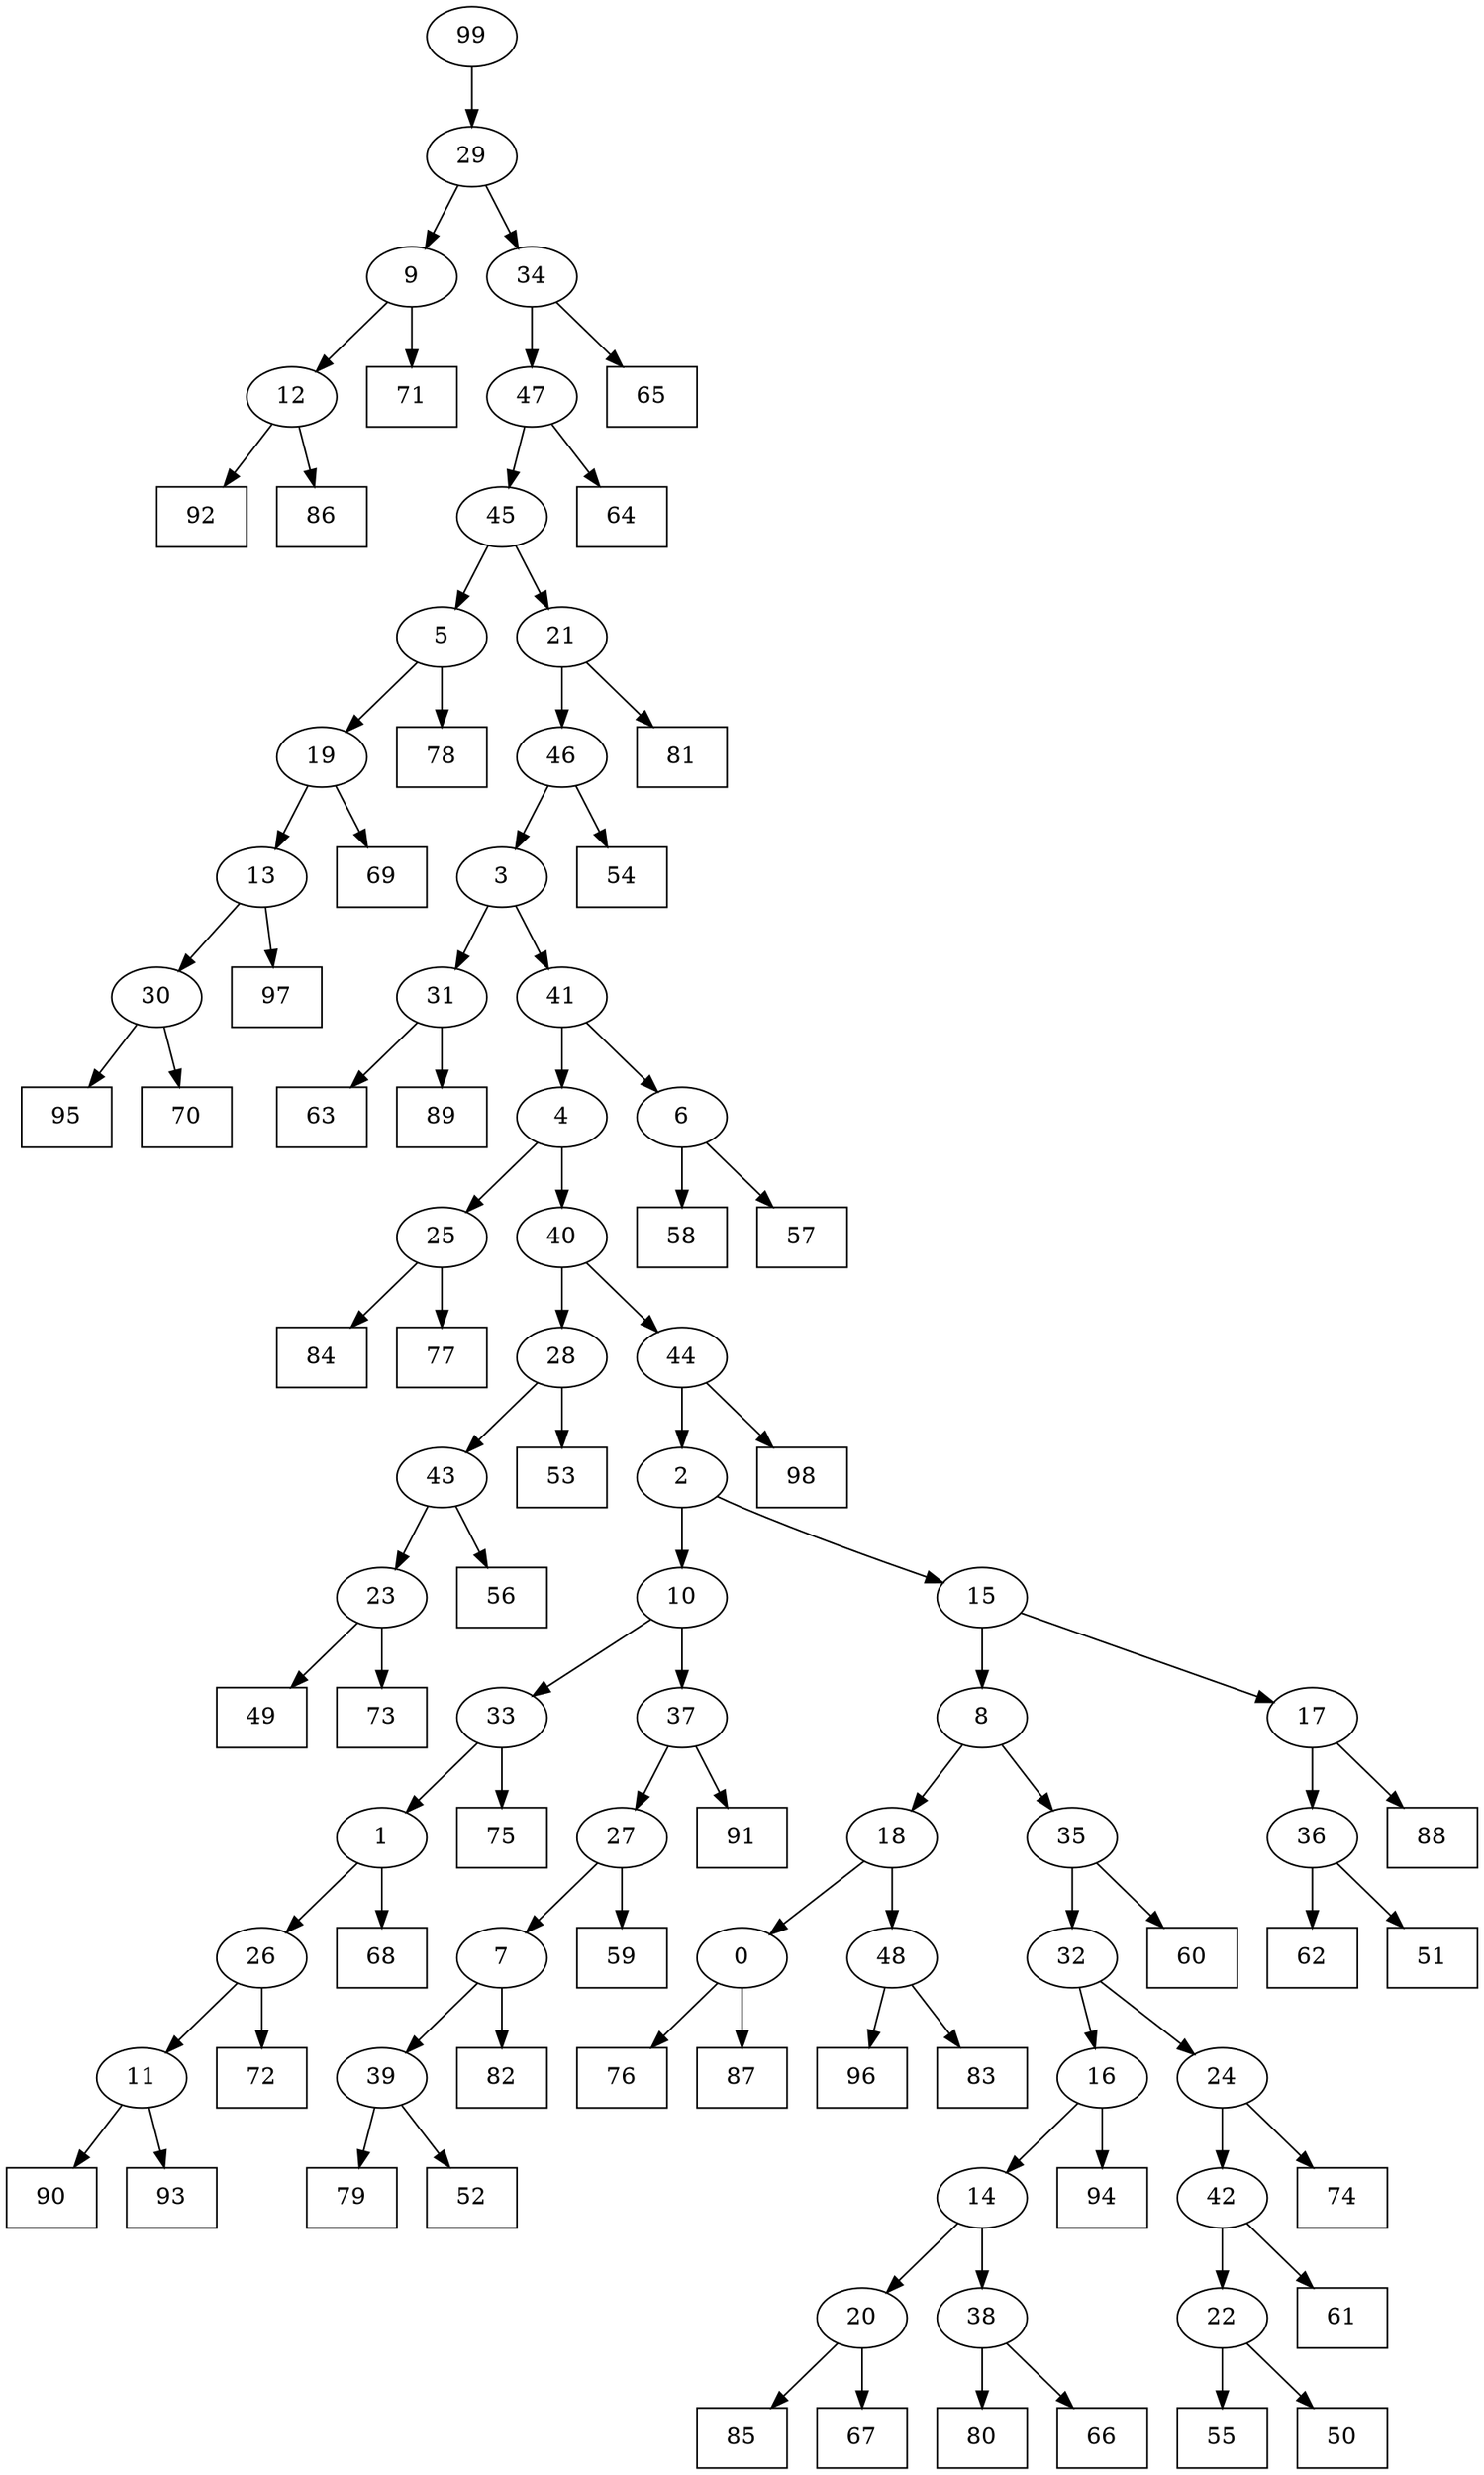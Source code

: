 digraph G {
0[label="0"];
1[label="1"];
2[label="2"];
3[label="3"];
4[label="4"];
5[label="5"];
6[label="6"];
7[label="7"];
8[label="8"];
9[label="9"];
10[label="10"];
11[label="11"];
12[label="12"];
13[label="13"];
14[label="14"];
15[label="15"];
16[label="16"];
17[label="17"];
18[label="18"];
19[label="19"];
20[label="20"];
21[label="21"];
22[label="22"];
23[label="23"];
24[label="24"];
25[label="25"];
26[label="26"];
27[label="27"];
28[label="28"];
29[label="29"];
30[label="30"];
31[label="31"];
32[label="32"];
33[label="33"];
34[label="34"];
35[label="35"];
36[label="36"];
37[label="37"];
38[label="38"];
39[label="39"];
40[label="40"];
41[label="41"];
42[label="42"];
43[label="43"];
44[label="44"];
45[label="45"];
46[label="46"];
47[label="47"];
48[label="48"];
49[shape=box,label="96"];
50[shape=box,label="74"];
51[shape=box,label="80"];
52[shape=box,label="62"];
53[shape=box,label="98"];
54[shape=box,label="83"];
55[shape=box,label="55"];
56[shape=box,label="59"];
57[shape=box,label="58"];
58[shape=box,label="56"];
59[shape=box,label="71"];
60[shape=box,label="92"];
61[shape=box,label="50"];
62[shape=box,label="90"];
63[shape=box,label="94"];
64[shape=box,label="79"];
65[shape=box,label="95"];
66[shape=box,label="93"];
67[shape=box,label="70"];
68[shape=box,label="61"];
69[shape=box,label="49"];
70[shape=box,label="85"];
71[shape=box,label="54"];
72[shape=box,label="84"];
73[shape=box,label="72"];
74[shape=box,label="81"];
75[shape=box,label="64"];
76[shape=box,label="63"];
77[shape=box,label="73"];
78[shape=box,label="53"];
79[shape=box,label="57"];
80[shape=box,label="97"];
81[shape=box,label="69"];
82[shape=box,label="91"];
83[shape=box,label="68"];
84[shape=box,label="88"];
85[shape=box,label="65"];
86[shape=box,label="66"];
87[shape=box,label="76"];
88[shape=box,label="77"];
89[shape=box,label="78"];
90[shape=box,label="87"];
91[shape=box,label="51"];
92[shape=box,label="86"];
93[shape=box,label="82"];
94[shape=box,label="52"];
95[shape=box,label="75"];
96[shape=box,label="89"];
97[shape=box,label="60"];
98[shape=box,label="67"];
99[label="99"];
33->95 ;
46->71 ;
22->61 ;
34->85 ;
16->63 ;
30->65 ;
39->94 ;
6->79 ;
11->66 ;
25->88 ;
12->60 ;
36->52 ;
48->54 ;
9->59 ;
1->26 ;
23->69 ;
31->96 ;
34->47 ;
9->12 ;
12->92 ;
3->31 ;
31->76 ;
2->15 ;
32->16 ;
15->17 ;
17->84 ;
0->87 ;
99->29 ;
38->86 ;
7->93 ;
40->28 ;
27->7 ;
7->39 ;
24->50 ;
27->56 ;
29->34 ;
43->23 ;
20->70 ;
17->36 ;
14->20 ;
20->98 ;
21->74 ;
28->43 ;
43->58 ;
26->73 ;
41->4 ;
4->40 ;
39->64 ;
8->18 ;
35->97 ;
22->55 ;
33->1 ;
1->83 ;
13->30 ;
30->67 ;
28->78 ;
6->57 ;
15->8 ;
21->46 ;
10->33 ;
16->14 ;
37->27 ;
44->2 ;
2->10 ;
41->6 ;
3->41 ;
23->77 ;
32->24 ;
5->19 ;
19->81 ;
47->75 ;
19->13 ;
13->80 ;
46->3 ;
26->11 ;
11->62 ;
38->51 ;
18->0 ;
0->90 ;
42->68 ;
8->35 ;
35->32 ;
45->5 ;
10->37 ;
37->82 ;
36->91 ;
47->45 ;
45->21 ;
14->38 ;
42->22 ;
24->42 ;
18->48 ;
48->49 ;
29->9 ;
40->44 ;
44->53 ;
5->89 ;
4->25 ;
25->72 ;
}
